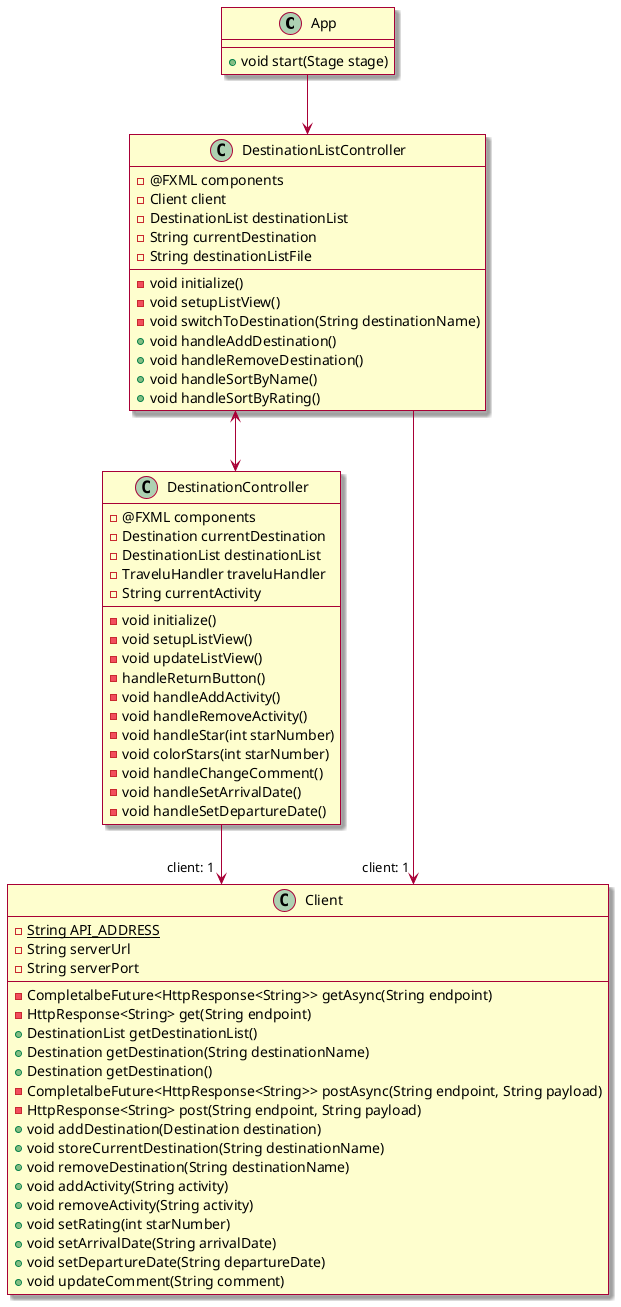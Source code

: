 @startuml cdFxui
skin rose
skinparam linetype ortho

class App {
    + void start(Stage stage)
}

class DestinationController {
    - @FXML components
    - Destination currentDestination
    - DestinationList destinationList
    - TraveluHandler traveluHandler
    - String currentActivity

    - void initialize()
    - void setupListView()
    - void updateListView()
    - handleReturnButton()
    - void handleAddActivity()
    - void handleRemoveActivity()
    - void handleStar(int starNumber)
    - void colorStars(int starNumber)
    - void handleChangeComment()
    - void handleSetArrivalDate()
    - void handleSetDepartureDate()
} 

class DestinationListController {
    - @FXML components
    - Client client
    - DestinationList destinationList
    - String currentDestination
    - String destinationListFile
    
    - void initialize()
    - void setupListView()
    - void switchToDestination(String destinationName)
    + void handleAddDestination()
    + void handleRemoveDestination()
    + void handleSortByName()
    + void handleSortByRating()
}

class Client {
    - {static} String API_ADDRESS
    - String serverUrl
    - String serverPort
    - CompletalbeFuture<HttpResponse<String>> getAsync(String endpoint)
    - HttpResponse<String> get(String endpoint)
    + DestinationList getDestinationList()
    + Destination getDestination(String destinationName)
    + Destination getDestination()
    - CompletalbeFuture<HttpResponse<String>> postAsync(String endpoint, String payload)
    - HttpResponse<String> post(String endpoint, String payload)
    + void addDestination(Destination destination)
    + void storeCurrentDestination(String destinationName)
    + void removeDestination(String destinationName)
    + void addActivity(String activity)
    + void removeActivity(String activity)
    + void setRating(int starNumber)
    + void setArrivalDate(String arrivalDate)
    + void setDepartureDate(String departureDate)
    + void updateComment(String comment)
}

App --> DestinationListController
DestinationListController <--> DestinationController
DestinationListController --> "client: 1  " Client
DestinationController --> "client: 1 " Client
@enduml